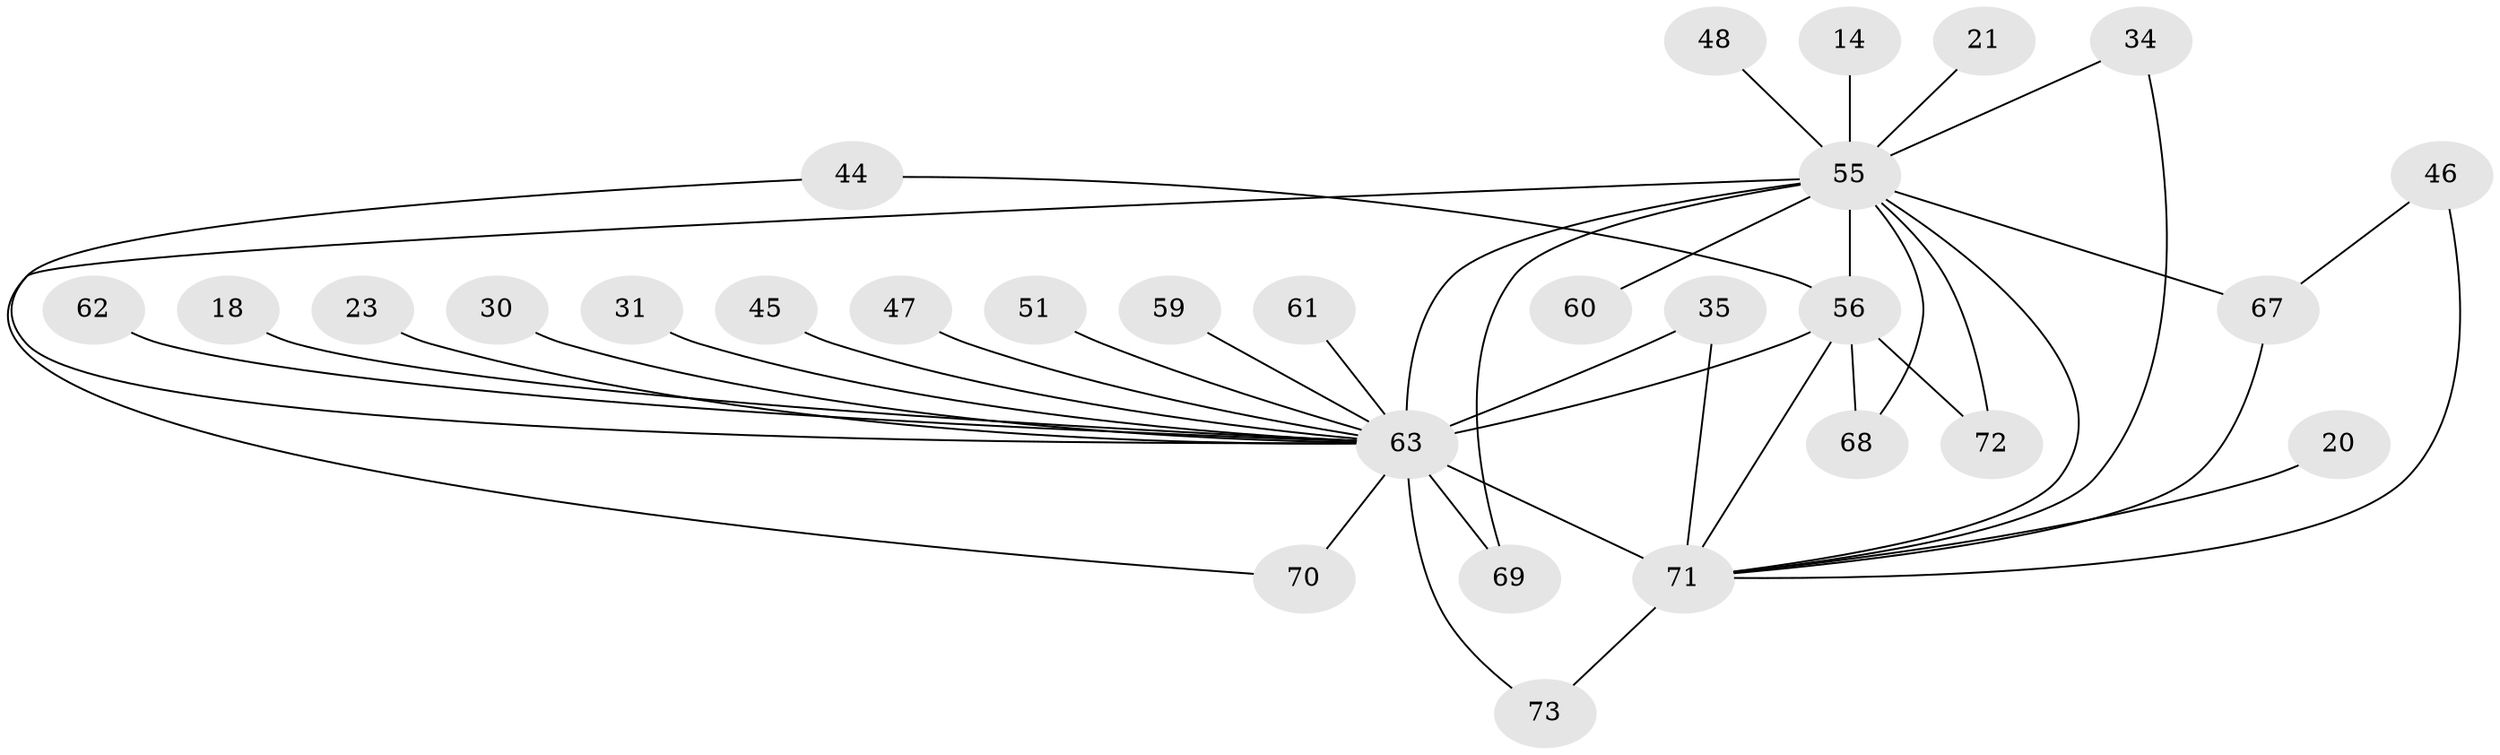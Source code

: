 // original degree distribution, {17: 0.0547945205479452, 20: 0.0136986301369863, 13: 0.0136986301369863, 24: 0.0136986301369863, 15: 0.0136986301369863, 26: 0.0136986301369863, 11: 0.0136986301369863, 2: 0.589041095890411, 10: 0.0136986301369863, 3: 0.1643835616438356, 4: 0.0547945205479452, 5: 0.0136986301369863, 6: 0.0273972602739726}
// Generated by graph-tools (version 1.1) at 2025/48/03/04/25 21:48:57]
// undirected, 29 vertices, 41 edges
graph export_dot {
graph [start="1"]
  node [color=gray90,style=filled];
  14;
  18;
  20;
  21;
  23;
  30;
  31;
  34;
  35;
  44;
  45;
  46 [super="+41"];
  47;
  48;
  51;
  55 [super="+9+25"];
  56 [super="+26+10+29"];
  59;
  60;
  61;
  62;
  63 [super="+22+57+3+7"];
  67 [super="+40+27+32"];
  68;
  69 [super="+19+65"];
  70 [super="+64+43+66"];
  71 [super="+53+54+8+11+58"];
  72;
  73 [super="+50+49"];
  14 -- 55 [weight=2];
  18 -- 63 [weight=2];
  20 -- 71;
  21 -- 55 [weight=2];
  23 -- 63;
  30 -- 63 [weight=2];
  31 -- 63;
  34 -- 71;
  34 -- 55;
  35 -- 63;
  35 -- 71;
  44 -- 63;
  44 -- 56;
  45 -- 63 [weight=2];
  46 -- 67;
  46 -- 71 [weight=2];
  47 -- 63 [weight=2];
  48 -- 55;
  51 -- 63 [weight=2];
  55 -- 63 [weight=11];
  55 -- 67 [weight=6];
  55 -- 68;
  55 -- 69 [weight=4];
  55 -- 70 [weight=2];
  55 -- 71 [weight=8];
  55 -- 72;
  55 -- 56 [weight=5];
  55 -- 60 [weight=2];
  56 -- 71 [weight=6];
  56 -- 68;
  56 -- 72;
  56 -- 63 [weight=8];
  59 -- 63 [weight=2];
  61 -- 63 [weight=2];
  62 -- 63 [weight=2];
  63 -- 73 [weight=2];
  63 -- 71 [weight=17];
  63 -- 70 [weight=4];
  63 -- 69 [weight=2];
  67 -- 71;
  71 -- 73 [weight=2];
}
